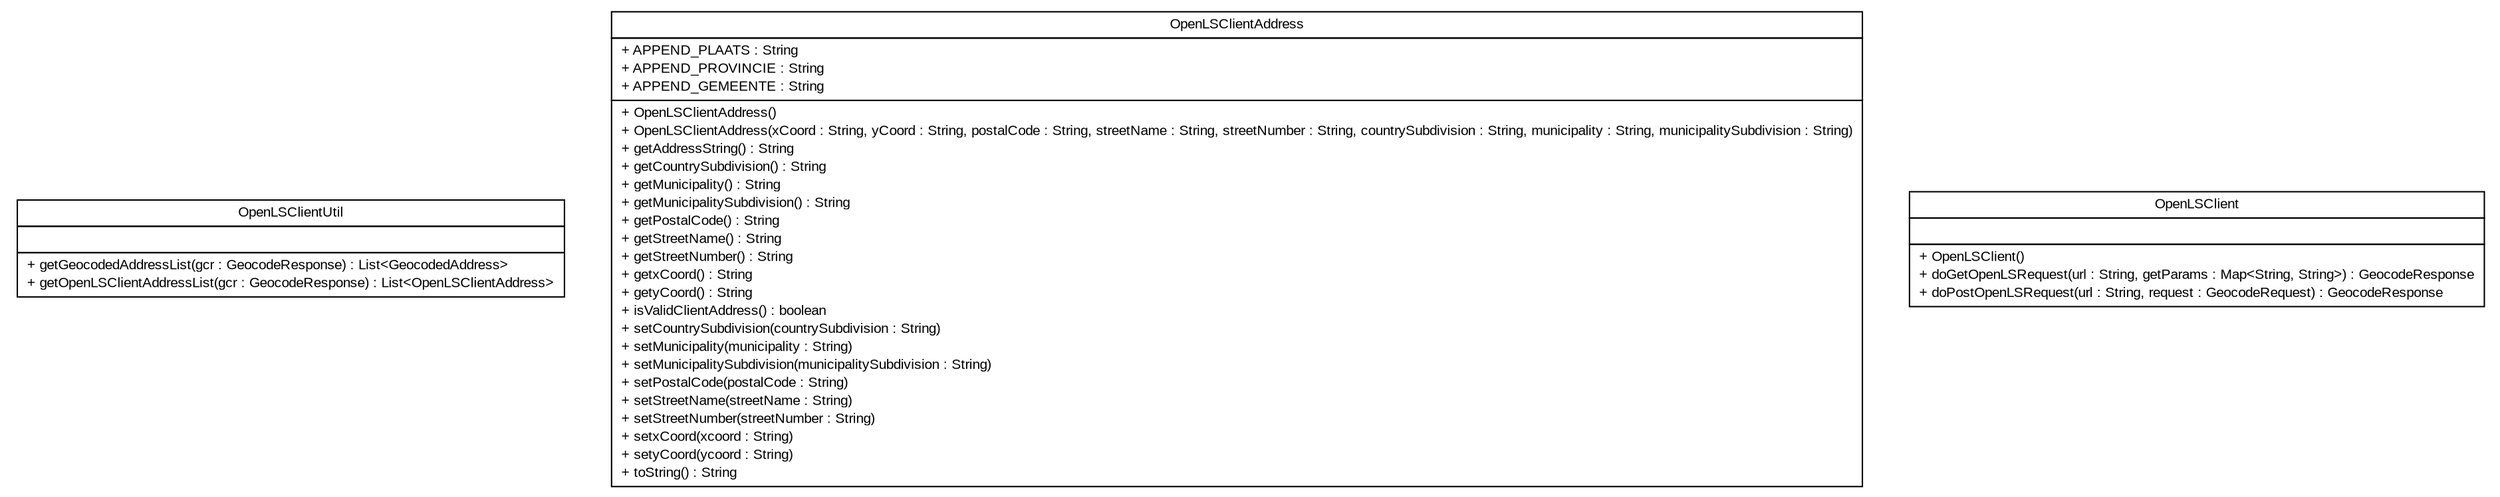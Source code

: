 #!/usr/local/bin/dot
#
# Class diagram 
# Generated by UMLGraph version 5.3 (http://www.umlgraph.org/)
#

digraph G {
	edge [fontname="arial",fontsize=10,labelfontname="arial",labelfontsize=10];
	node [fontname="arial",fontsize=10,shape=plaintext];
	nodesep=0.25;
	ranksep=0.5;
	// nl.geozet.openls.client.OpenLSClientUtil
	c41 [label=<<table title="nl.geozet.openls.client.OpenLSClientUtil" border="0" cellborder="1" cellspacing="0" cellpadding="2" port="p" href="./OpenLSClientUtil.html">
		<tr><td><table border="0" cellspacing="0" cellpadding="1">
<tr><td align="center" balign="center"> OpenLSClientUtil </td></tr>
		</table></td></tr>
		<tr><td><table border="0" cellspacing="0" cellpadding="1">
<tr><td align="left" balign="left">  </td></tr>
		</table></td></tr>
		<tr><td><table border="0" cellspacing="0" cellpadding="1">
<tr><td align="left" balign="left"> + getGeocodedAddressList(gcr : GeocodeResponse) : List&lt;GeocodedAddress&gt; </td></tr>
<tr><td align="left" balign="left"> + getOpenLSClientAddressList(gcr : GeocodeResponse) : List&lt;OpenLSClientAddress&gt; </td></tr>
		</table></td></tr>
		</table>>, fontname="arial", fontcolor="black", fontsize=10.0];
	// nl.geozet.openls.client.OpenLSClientAddress
	c42 [label=<<table title="nl.geozet.openls.client.OpenLSClientAddress" border="0" cellborder="1" cellspacing="0" cellpadding="2" port="p" href="./OpenLSClientAddress.html">
		<tr><td><table border="0" cellspacing="0" cellpadding="1">
<tr><td align="center" balign="center"> OpenLSClientAddress </td></tr>
		</table></td></tr>
		<tr><td><table border="0" cellspacing="0" cellpadding="1">
<tr><td align="left" balign="left"> + APPEND_PLAATS : String </td></tr>
<tr><td align="left" balign="left"> + APPEND_PROVINCIE : String </td></tr>
<tr><td align="left" balign="left"> + APPEND_GEMEENTE : String </td></tr>
		</table></td></tr>
		<tr><td><table border="0" cellspacing="0" cellpadding="1">
<tr><td align="left" balign="left"> + OpenLSClientAddress() </td></tr>
<tr><td align="left" balign="left"> + OpenLSClientAddress(xCoord : String, yCoord : String, postalCode : String, streetName : String, streetNumber : String, countrySubdivision : String, municipality : String, municipalitySubdivision : String) </td></tr>
<tr><td align="left" balign="left"> + getAddressString() : String </td></tr>
<tr><td align="left" balign="left"> + getCountrySubdivision() : String </td></tr>
<tr><td align="left" balign="left"> + getMunicipality() : String </td></tr>
<tr><td align="left" balign="left"> + getMunicipalitySubdivision() : String </td></tr>
<tr><td align="left" balign="left"> + getPostalCode() : String </td></tr>
<tr><td align="left" balign="left"> + getStreetName() : String </td></tr>
<tr><td align="left" balign="left"> + getStreetNumber() : String </td></tr>
<tr><td align="left" balign="left"> + getxCoord() : String </td></tr>
<tr><td align="left" balign="left"> + getyCoord() : String </td></tr>
<tr><td align="left" balign="left"> + isValidClientAddress() : boolean </td></tr>
<tr><td align="left" balign="left"> + setCountrySubdivision(countrySubdivision : String) </td></tr>
<tr><td align="left" balign="left"> + setMunicipality(municipality : String) </td></tr>
<tr><td align="left" balign="left"> + setMunicipalitySubdivision(municipalitySubdivision : String) </td></tr>
<tr><td align="left" balign="left"> + setPostalCode(postalCode : String) </td></tr>
<tr><td align="left" balign="left"> + setStreetName(streetName : String) </td></tr>
<tr><td align="left" balign="left"> + setStreetNumber(streetNumber : String) </td></tr>
<tr><td align="left" balign="left"> + setxCoord(xcoord : String) </td></tr>
<tr><td align="left" balign="left"> + setyCoord(ycoord : String) </td></tr>
<tr><td align="left" balign="left"> + toString() : String </td></tr>
		</table></td></tr>
		</table>>, fontname="arial", fontcolor="black", fontsize=10.0];
	// nl.geozet.openls.client.OpenLSClient
	c43 [label=<<table title="nl.geozet.openls.client.OpenLSClient" border="0" cellborder="1" cellspacing="0" cellpadding="2" port="p" href="./OpenLSClient.html">
		<tr><td><table border="0" cellspacing="0" cellpadding="1">
<tr><td align="center" balign="center"> OpenLSClient </td></tr>
		</table></td></tr>
		<tr><td><table border="0" cellspacing="0" cellpadding="1">
<tr><td align="left" balign="left">  </td></tr>
		</table></td></tr>
		<tr><td><table border="0" cellspacing="0" cellpadding="1">
<tr><td align="left" balign="left"> + OpenLSClient() </td></tr>
<tr><td align="left" balign="left"> + doGetOpenLSRequest(url : String, getParams : Map&lt;String, String&gt;) : GeocodeResponse </td></tr>
<tr><td align="left" balign="left"> + doPostOpenLSRequest(url : String, request : GeocodeRequest) : GeocodeResponse </td></tr>
		</table></td></tr>
		</table>>, fontname="arial", fontcolor="black", fontsize=10.0];
}

